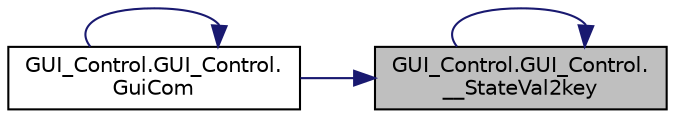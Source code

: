 digraph "GUI_Control.GUI_Control.__StateVal2key"
{
 // LATEX_PDF_SIZE
  edge [fontname="Helvetica",fontsize="10",labelfontname="Helvetica",labelfontsize="10"];
  node [fontname="Helvetica",fontsize="10",shape=record];
  rankdir="RL";
  Node1 [label="GUI_Control.GUI_Control.\l__StateVal2key",height=0.2,width=0.4,color="black", fillcolor="grey75", style="filled", fontcolor="black",tooltip=" "];
  Node1 -> Node1 [dir="back",color="midnightblue",fontsize="10",style="solid",fontname="Helvetica"];
  Node1 -> Node2 [dir="back",color="midnightblue",fontsize="10",style="solid",fontname="Helvetica"];
  Node2 [label="GUI_Control.GUI_Control.\lGuiCom",height=0.2,width=0.4,color="black", fillcolor="white", style="filled",URL="$class_g_u_i___control_1_1_g_u_i___control.html#a380c2dc9b1fd06cc1c6165b0f8af66c6",tooltip=" "];
  Node2 -> Node2 [dir="back",color="midnightblue",fontsize="10",style="solid",fontname="Helvetica"];
}

